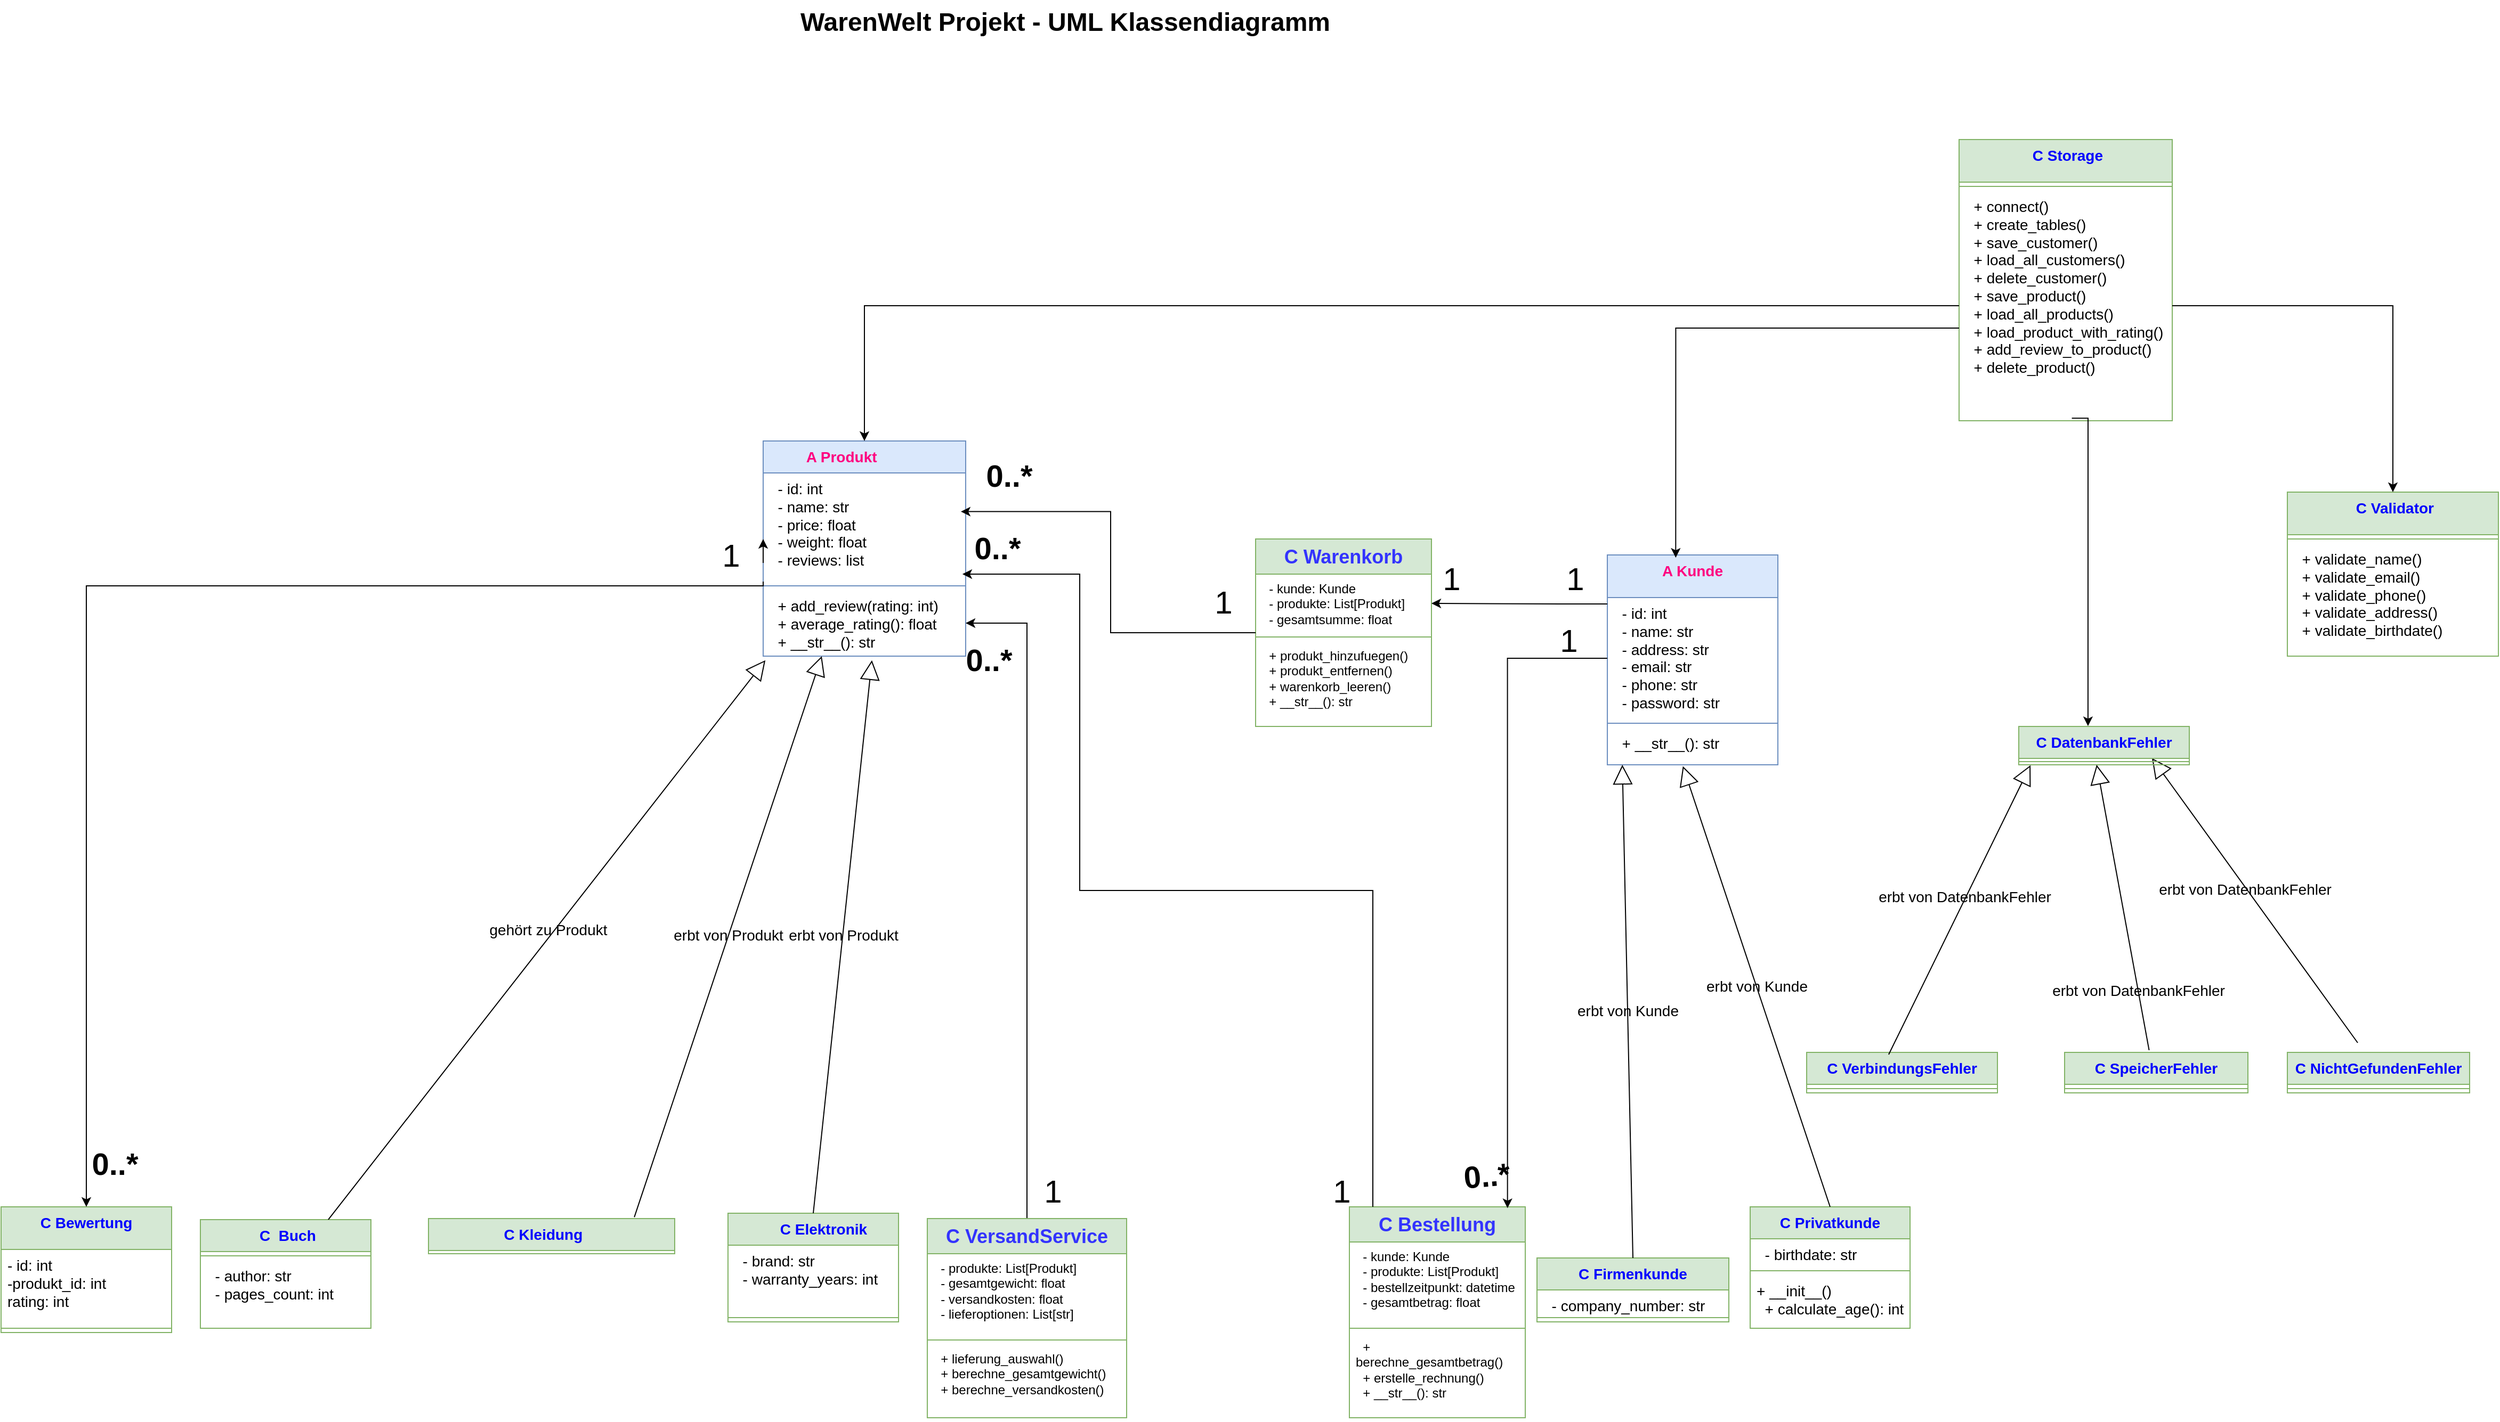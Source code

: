 <mxfile version="26.0.4">
  <diagram name="Seite-1" id="jaLtOh2rslkZxp4Z_eWY">
    <mxGraphModel dx="3790" dy="2878" grid="1" gridSize="11" guides="1" tooltips="1" connect="1" arrows="1" fold="1" page="1" pageScale="1" pageWidth="827" pageHeight="1169" math="0" shadow="0">
      <root>
        <mxCell id="0" />
        <mxCell id="1" parent="0" />
        <mxCell id="_clOjf9mLVIMs-kXcxby-6" value="&lt;font style=&quot;color: rgb(255, 0, 128);&quot;&gt;&lt;font style=&quot;&quot;&gt;A &lt;/font&gt;Kunde           &lt;/font&gt;" style="swimlane;fontStyle=1;align=center;verticalAlign=top;childLayout=stackLayout;horizontal=1;startSize=40;horizontalStack=0;resizeParent=1;resizeParentMax=0;resizeLast=0;collapsible=1;marginBottom=0;whiteSpace=wrap;html=1;fontSize=14;labelBackgroundColor=none;fillColor=#dae8fc;strokeColor=#6c8ebf;" parent="1" vertex="1">
          <mxGeometry x="693" y="-194" width="160" height="197" as="geometry">
            <mxRectangle x="200" y="120" width="80" height="30" as="alternateBounds" />
          </mxGeometry>
        </mxCell>
        <mxCell id="_clOjf9mLVIMs-kXcxby-7" value="&lt;div&gt;&amp;nbsp; - id: int&lt;/div&gt;&lt;div&gt;&amp;nbsp; - name: str&lt;/div&gt;&lt;div&gt;&amp;nbsp; - address: str&lt;/div&gt;&lt;div&gt;&amp;nbsp; - email: str&lt;/div&gt;&lt;div&gt;&amp;nbsp; - phone: str&lt;/div&gt;&lt;div&gt;&amp;nbsp; - password: str&lt;/div&gt;" style="text;strokeColor=none;fillColor=none;align=left;verticalAlign=top;spacingLeft=4;spacingRight=4;overflow=hidden;rotatable=0;points=[[0,0.5],[1,0.5]];portConstraint=eastwest;whiteSpace=wrap;html=1;fontSize=14;labelBackgroundColor=none;" parent="_clOjf9mLVIMs-kXcxby-6" vertex="1">
          <mxGeometry y="40" width="160" height="114" as="geometry" />
        </mxCell>
        <mxCell id="_clOjf9mLVIMs-kXcxby-8" value="" style="line;strokeWidth=1;fillColor=none;align=left;verticalAlign=middle;spacingTop=-1;spacingLeft=3;spacingRight=3;rotatable=0;labelPosition=right;points=[];portConstraint=eastwest;strokeColor=inherit;fontSize=14;labelBackgroundColor=none;" parent="_clOjf9mLVIMs-kXcxby-6" vertex="1">
          <mxGeometry y="154" width="160" height="8" as="geometry" />
        </mxCell>
        <mxCell id="_clOjf9mLVIMs-kXcxby-9" value="&lt;div&gt;&lt;span style=&quot;background-color: transparent; color: light-dark(rgb(0, 0, 0), rgb(255, 255, 255));&quot;&gt;&amp;nbsp; + __str__(): str&amp;nbsp;&amp;nbsp;&lt;/span&gt;&lt;br&gt;&lt;/div&gt;" style="text;strokeColor=none;fillColor=none;align=left;verticalAlign=top;spacingLeft=4;spacingRight=4;overflow=hidden;rotatable=0;points=[[0,0.5],[1,0.5]];portConstraint=eastwest;whiteSpace=wrap;html=1;fontSize=14;labelBackgroundColor=none;" parent="_clOjf9mLVIMs-kXcxby-6" vertex="1">
          <mxGeometry y="162" width="160" height="35" as="geometry" />
        </mxCell>
        <mxCell id="_clOjf9mLVIMs-kXcxby-10" value="&lt;span class=&quot;hljs-keyword&quot;&gt;&lt;font style=&quot;color: rgb(0, 0, 255);&quot;&gt;&amp;nbsp;&lt;font style=&quot;&quot;&gt;C&lt;/font&gt; Validator&lt;/font&gt;&lt;/span&gt;" style="swimlane;fontStyle=1;align=center;verticalAlign=top;childLayout=stackLayout;horizontal=1;startSize=40;horizontalStack=0;resizeParent=1;resizeParentMax=0;resizeLast=0;collapsible=1;marginBottom=0;whiteSpace=wrap;html=1;fontSize=14;labelBackgroundColor=none;fillColor=#d5e8d4;strokeColor=#82b366;" parent="1" vertex="1">
          <mxGeometry x="1331" y="-253" width="198" height="154" as="geometry" />
        </mxCell>
        <mxCell id="_clOjf9mLVIMs-kXcxby-12" value="" style="line;strokeWidth=1;fillColor=none;align=left;verticalAlign=middle;spacingTop=-1;spacingLeft=3;spacingRight=3;rotatable=0;labelPosition=right;points=[];portConstraint=eastwest;strokeColor=inherit;fontSize=14;labelBackgroundColor=none;" parent="_clOjf9mLVIMs-kXcxby-10" vertex="1">
          <mxGeometry y="40" width="198" height="8" as="geometry" />
        </mxCell>
        <mxCell id="_clOjf9mLVIMs-kXcxby-13" value="&lt;div&gt;&amp;nbsp; + validate_name()&lt;/div&gt;&lt;div&gt;&amp;nbsp; + validate_email()&lt;/div&gt;&lt;div&gt;&amp;nbsp; + validate_phone()&lt;/div&gt;&lt;div&gt;&amp;nbsp; + validate_address()&lt;/div&gt;&lt;div&gt;&amp;nbsp; + validate_birthdate()&lt;/div&gt;" style="text;strokeColor=none;fillColor=none;align=left;verticalAlign=top;spacingLeft=4;spacingRight=4;overflow=hidden;rotatable=0;points=[[0,0.5],[1,0.5]];portConstraint=eastwest;whiteSpace=wrap;html=1;fontSize=14;labelBackgroundColor=none;" parent="_clOjf9mLVIMs-kXcxby-10" vertex="1">
          <mxGeometry y="48" width="198" height="106" as="geometry" />
        </mxCell>
        <mxCell id="_clOjf9mLVIMs-kXcxby-14" value="&lt;font style=&quot;color: rgb(0, 0, 255);&quot;&gt;&lt;font style=&quot;&quot;&gt;C &lt;/font&gt;Privatkunde&lt;/font&gt;" style="swimlane;fontStyle=1;align=center;verticalAlign=top;childLayout=stackLayout;horizontal=1;startSize=30;horizontalStack=0;resizeParent=1;resizeParentMax=0;resizeLast=0;collapsible=1;marginBottom=0;whiteSpace=wrap;html=1;fontSize=14;labelBackgroundColor=none;fillColor=#d5e8d4;strokeColor=#82b366;" parent="1" vertex="1">
          <mxGeometry x="827" y="418" width="150" height="114" as="geometry" />
        </mxCell>
        <mxCell id="_clOjf9mLVIMs-kXcxby-15" value="&lt;div&gt;&amp;nbsp; - birthdate: str&lt;br&gt;&lt;/div&gt;" style="text;strokeColor=none;fillColor=none;align=left;verticalAlign=top;spacingLeft=4;spacingRight=4;overflow=hidden;rotatable=0;points=[[0,0.5],[1,0.5]];portConstraint=eastwest;whiteSpace=wrap;html=1;fontSize=14;labelBackgroundColor=none;" parent="_clOjf9mLVIMs-kXcxby-14" vertex="1">
          <mxGeometry y="30" width="150" height="26" as="geometry" />
        </mxCell>
        <mxCell id="_clOjf9mLVIMs-kXcxby-16" value="" style="line;strokeWidth=1;fillColor=none;align=left;verticalAlign=middle;spacingTop=-1;spacingLeft=3;spacingRight=3;rotatable=0;labelPosition=right;points=[];portConstraint=eastwest;strokeColor=inherit;fontSize=14;labelBackgroundColor=none;" parent="_clOjf9mLVIMs-kXcxby-14" vertex="1">
          <mxGeometry y="56" width="150" height="8" as="geometry" />
        </mxCell>
        <mxCell id="_clOjf9mLVIMs-kXcxby-17" value="&lt;div&gt;+ __init__()&lt;/div&gt;&lt;div&gt;&amp;nbsp; + calculate_age(): int&lt;br&gt;&lt;/div&gt;" style="text;strokeColor=none;fillColor=none;align=left;verticalAlign=top;spacingLeft=4;spacingRight=4;overflow=hidden;rotatable=0;points=[[0,0.5],[1,0.5]];portConstraint=eastwest;whiteSpace=wrap;html=1;fontSize=14;labelBackgroundColor=none;" parent="_clOjf9mLVIMs-kXcxby-14" vertex="1">
          <mxGeometry y="64" width="150" height="50" as="geometry" />
        </mxCell>
        <mxCell id="_clOjf9mLVIMs-kXcxby-27" value="&lt;div&gt;&lt;div&gt;erbt von Kunde&lt;/div&gt;&lt;/div&gt;" style="endArrow=block;endSize=16;endFill=0;html=1;rounded=0;align=center;verticalAlign=middle;fontFamily=Helvetica;fontSize=14;fontColor=default;labelBackgroundColor=none;entryX=0.443;entryY=1.037;entryDx=0;entryDy=0;entryPerimeter=0;exitX=0.5;exitY=0;exitDx=0;exitDy=0;" parent="1" source="_clOjf9mLVIMs-kXcxby-14" target="_clOjf9mLVIMs-kXcxby-9" edge="1">
          <mxGeometry x="-0.001" width="160" relative="1" as="geometry">
            <mxPoint x="1120.92" y="430" as="sourcePoint" />
            <mxPoint x="1018.0" y="587.1" as="targetPoint" />
            <mxPoint as="offset" />
          </mxGeometry>
        </mxCell>
        <mxCell id="_clOjf9mLVIMs-kXcxby-29" value="&lt;div&gt;&lt;font style=&quot;color: rgb(0, 0, 255);&quot;&gt;&lt;font style=&quot;&quot;&gt;C &lt;/font&gt;Firmenkunde&lt;/font&gt;&lt;br&gt;&lt;/div&gt;" style="swimlane;fontStyle=1;align=center;verticalAlign=top;childLayout=stackLayout;horizontal=1;startSize=30;horizontalStack=0;resizeParent=1;resizeParentMax=0;resizeLast=0;collapsible=1;marginBottom=0;whiteSpace=wrap;html=1;fontFamily=Helvetica;fontSize=14;labelBackgroundColor=none;fillColor=#d5e8d4;strokeColor=#82b366;" parent="1" vertex="1">
          <mxGeometry x="627" y="466" width="180" height="60" as="geometry" />
        </mxCell>
        <mxCell id="_clOjf9mLVIMs-kXcxby-30" value="&lt;div&gt;&amp;nbsp; - company_number: str&lt;br&gt;&lt;/div&gt;" style="text;strokeColor=none;fillColor=none;align=left;verticalAlign=top;spacingLeft=4;spacingRight=4;overflow=hidden;rotatable=0;points=[[0,0.5],[1,0.5]];portConstraint=eastwest;whiteSpace=wrap;html=1;fontFamily=Helvetica;fontSize=14;fontColor=default;labelBackgroundColor=none;" parent="_clOjf9mLVIMs-kXcxby-29" vertex="1">
          <mxGeometry y="30" width="180" height="22" as="geometry" />
        </mxCell>
        <mxCell id="_clOjf9mLVIMs-kXcxby-31" value="" style="line;strokeWidth=1;fillColor=none;align=left;verticalAlign=middle;spacingTop=-1;spacingLeft=3;spacingRight=3;rotatable=0;labelPosition=right;points=[];portConstraint=eastwest;strokeColor=inherit;fontFamily=Helvetica;fontSize=14;fontColor=default;labelBackgroundColor=none;" parent="_clOjf9mLVIMs-kXcxby-29" vertex="1">
          <mxGeometry y="52" width="180" height="8" as="geometry" />
        </mxCell>
        <mxCell id="_clOjf9mLVIMs-kXcxby-33" value="&lt;div&gt;erbt von Kunde&lt;/div&gt;" style="endArrow=block;endSize=16;endFill=0;html=1;rounded=0;align=center;verticalAlign=middle;fontFamily=Helvetica;fontSize=14;fontColor=default;labelBackgroundColor=none;exitX=0.5;exitY=0;exitDx=0;exitDy=0;entryX=0.088;entryY=1;entryDx=0;entryDy=0;entryPerimeter=0;" parent="1" source="_clOjf9mLVIMs-kXcxby-29" target="_clOjf9mLVIMs-kXcxby-9" edge="1">
          <mxGeometry x="0.005" width="160" relative="1" as="geometry">
            <mxPoint x="378" y="230" as="sourcePoint" />
            <mxPoint x="538" y="230" as="targetPoint" />
            <mxPoint as="offset" />
          </mxGeometry>
        </mxCell>
        <mxCell id="6a3v4NWOryUX1H5BJ2pP-5" value="&lt;font style=&quot;color: rgb(255, 0, 128);&quot;&gt;&lt;font&gt;A &lt;/font&gt;Produkt&amp;nbsp; &amp;nbsp; &amp;nbsp; &amp;nbsp; &amp;nbsp; &amp;nbsp;&lt;/font&gt;" style="swimlane;fontStyle=1;align=center;verticalAlign=top;childLayout=stackLayout;horizontal=1;startSize=30;horizontalStack=0;resizeParent=1;resizeParentMax=0;resizeLast=0;collapsible=1;marginBottom=0;whiteSpace=wrap;html=1;fontSize=14;labelBackgroundColor=none;fillColor=#dae8fc;strokeColor=#6c8ebf;" parent="1" vertex="1">
          <mxGeometry x="-99" y="-301" width="190" height="202" as="geometry" />
        </mxCell>
        <mxCell id="6a3v4NWOryUX1H5BJ2pP-6" value="&lt;div&gt;&amp;nbsp; - id: int&lt;/div&gt;&lt;div&gt;&amp;nbsp; - name: str&lt;/div&gt;&lt;div&gt;&amp;nbsp; - price: float&lt;/div&gt;&lt;div&gt;&amp;nbsp; - weight: float&lt;/div&gt;&lt;div&gt;&amp;nbsp; - reviews: list&lt;/div&gt;" style="text;strokeColor=none;fillColor=none;align=left;verticalAlign=top;spacingLeft=4;spacingRight=4;overflow=hidden;rotatable=0;points=[[0,0.5],[1,0.5]];portConstraint=eastwest;whiteSpace=wrap;html=1;fontSize=14;labelBackgroundColor=none;" parent="6a3v4NWOryUX1H5BJ2pP-5" vertex="1">
          <mxGeometry y="30" width="190" height="102" as="geometry" />
        </mxCell>
        <mxCell id="6a3v4NWOryUX1H5BJ2pP-7" value="" style="line;strokeWidth=1;fillColor=none;align=left;verticalAlign=middle;spacingTop=-1;spacingLeft=3;spacingRight=3;rotatable=0;labelPosition=right;points=[];portConstraint=eastwest;strokeColor=inherit;fontSize=14;labelBackgroundColor=none;" parent="6a3v4NWOryUX1H5BJ2pP-5" vertex="1">
          <mxGeometry y="132" width="190" height="8" as="geometry" />
        </mxCell>
        <mxCell id="6a3v4NWOryUX1H5BJ2pP-8" value="&lt;div&gt;&lt;div&gt;&amp;nbsp; + add_review(rating: int)&lt;/div&gt;&lt;div&gt;&amp;nbsp; + average_rating(): float&lt;/div&gt;&lt;div&gt;&amp;nbsp; + __str__(): str&lt;/div&gt;&lt;/div&gt;" style="text;strokeColor=none;fillColor=none;align=left;verticalAlign=top;spacingLeft=4;spacingRight=4;overflow=hidden;rotatable=0;points=[[0,0.5],[1,0.5]];portConstraint=eastwest;whiteSpace=wrap;html=1;fontSize=14;labelBackgroundColor=none;" parent="6a3v4NWOryUX1H5BJ2pP-5" vertex="1">
          <mxGeometry y="140" width="190" height="62" as="geometry" />
        </mxCell>
        <mxCell id="6a3v4NWOryUX1H5BJ2pP-9" value="&lt;font style=&quot;color: rgb(0, 0, 255);&quot;&gt;&amp;nbsp; &amp;nbsp; &amp;nbsp; &amp;nbsp; &amp;nbsp; &amp;nbsp; &lt;font&gt;C &lt;/font&gt;Elektronik&amp;nbsp; &amp;nbsp; &amp;nbsp; &amp;nbsp; &amp;nbsp; &amp;nbsp; &amp;nbsp; &amp;nbsp;&amp;nbsp;&lt;/font&gt;" style="swimlane;fontStyle=1;align=center;verticalAlign=top;childLayout=stackLayout;horizontal=1;startSize=30;horizontalStack=0;resizeParent=1;resizeParentMax=0;resizeLast=0;collapsible=1;marginBottom=0;whiteSpace=wrap;html=1;fontSize=14;labelBackgroundColor=none;fillColor=#d5e8d4;strokeColor=#82b366;" parent="1" vertex="1">
          <mxGeometry x="-132" y="424" width="160" height="102" as="geometry" />
        </mxCell>
        <mxCell id="6a3v4NWOryUX1H5BJ2pP-10" value="&lt;div&gt;&lt;div&gt;&amp;nbsp; - brand: str&lt;/div&gt;&lt;div&gt;&amp;nbsp; - warranty_years: int&lt;/div&gt;&lt;/div&gt;" style="text;strokeColor=none;fillColor=none;align=left;verticalAlign=top;spacingLeft=4;spacingRight=4;overflow=hidden;rotatable=0;points=[[0,0.5],[1,0.5]];portConstraint=eastwest;whiteSpace=wrap;html=1;fontSize=14;labelBackgroundColor=none;" parent="6a3v4NWOryUX1H5BJ2pP-9" vertex="1">
          <mxGeometry y="30" width="160" height="64" as="geometry" />
        </mxCell>
        <mxCell id="6a3v4NWOryUX1H5BJ2pP-11" value="" style="line;strokeWidth=1;fillColor=none;align=left;verticalAlign=middle;spacingTop=-1;spacingLeft=3;spacingRight=3;rotatable=0;labelPosition=right;points=[];portConstraint=eastwest;strokeColor=inherit;fontSize=14;labelBackgroundColor=none;" parent="6a3v4NWOryUX1H5BJ2pP-9" vertex="1">
          <mxGeometry y="94" width="160" height="8" as="geometry" />
        </mxCell>
        <mxCell id="6a3v4NWOryUX1H5BJ2pP-13" value="&lt;font style=&quot;color: rgb(0, 0, 255);&quot;&gt;&amp;nbsp; &amp;nbsp; &amp;nbsp; &amp;nbsp; &amp;nbsp; &amp;nbsp; &amp;nbsp; &lt;font&gt;C &lt;/font&gt;Kleidung&amp;nbsp; &amp;nbsp; &amp;nbsp; &amp;nbsp; &amp;nbsp; &amp;nbsp; &amp;nbsp; &amp;nbsp; &amp;nbsp;&amp;nbsp;&lt;/font&gt;" style="swimlane;fontStyle=1;align=center;verticalAlign=top;childLayout=stackLayout;horizontal=1;startSize=30;horizontalStack=0;resizeParent=1;resizeParentMax=0;resizeLast=0;collapsible=1;marginBottom=0;whiteSpace=wrap;html=1;fontSize=14;labelBackgroundColor=none;fillColor=#d5e8d4;strokeColor=#82b366;" parent="1" vertex="1" collapsed="1">
          <mxGeometry x="-413" y="429" width="231" height="33" as="geometry">
            <mxRectangle x="497" y="620" width="160" height="102" as="alternateBounds" />
          </mxGeometry>
        </mxCell>
        <mxCell id="6a3v4NWOryUX1H5BJ2pP-14" value="&lt;div&gt;&lt;div&gt;&amp;nbsp; - size: str&lt;/div&gt;&lt;div&gt;&amp;nbsp; - color: str&lt;/div&gt;&lt;/div&gt;" style="text;strokeColor=none;fillColor=none;align=left;verticalAlign=top;spacingLeft=4;spacingRight=4;overflow=hidden;rotatable=0;points=[[0,0.5],[1,0.5]];portConstraint=eastwest;whiteSpace=wrap;html=1;fontSize=14;labelBackgroundColor=none;" parent="6a3v4NWOryUX1H5BJ2pP-13" vertex="1">
          <mxGeometry y="30" width="160" height="64" as="geometry" />
        </mxCell>
        <mxCell id="6a3v4NWOryUX1H5BJ2pP-15" value="" style="line;strokeWidth=1;fillColor=none;align=left;verticalAlign=middle;spacingTop=-1;spacingLeft=3;spacingRight=3;rotatable=0;labelPosition=right;points=[];portConstraint=eastwest;strokeColor=inherit;fontSize=14;labelBackgroundColor=none;" parent="6a3v4NWOryUX1H5BJ2pP-13" vertex="1">
          <mxGeometry y="94" width="160" height="8" as="geometry" />
        </mxCell>
        <mxCell id="6a3v4NWOryUX1H5BJ2pP-17" value="&lt;font style=&quot;color: rgb(0, 0, 255);&quot;&gt;&amp;nbsp; &amp;nbsp; &amp;nbsp; &amp;nbsp; &amp;nbsp; &amp;nbsp; &amp;nbsp; &lt;font&gt;C&amp;nbsp; &lt;/font&gt;Buch&amp;nbsp; &amp;nbsp; &amp;nbsp; &amp;nbsp; &amp;nbsp; &amp;nbsp; &amp;nbsp; &amp;nbsp; &amp;nbsp; &amp;nbsp; &amp;nbsp;&amp;nbsp;&lt;/font&gt;" style="swimlane;fontStyle=1;align=center;verticalAlign=top;childLayout=stackLayout;horizontal=1;startSize=30;horizontalStack=0;resizeParent=1;resizeParentMax=0;resizeLast=0;collapsible=1;marginBottom=0;whiteSpace=wrap;html=1;fontSize=14;labelBackgroundColor=none;fillColor=#d5e8d4;strokeColor=#82b366;" parent="1" vertex="1">
          <mxGeometry x="-627" y="430" width="160" height="102" as="geometry" />
        </mxCell>
        <mxCell id="6a3v4NWOryUX1H5BJ2pP-19" value="" style="line;strokeWidth=1;fillColor=none;align=left;verticalAlign=middle;spacingTop=-1;spacingLeft=3;spacingRight=3;rotatable=0;labelPosition=right;points=[];portConstraint=eastwest;strokeColor=inherit;fontSize=14;labelBackgroundColor=none;" parent="6a3v4NWOryUX1H5BJ2pP-17" vertex="1">
          <mxGeometry y="30" width="160" height="8" as="geometry" />
        </mxCell>
        <mxCell id="6a3v4NWOryUX1H5BJ2pP-18" value="&lt;div&gt;&lt;div&gt;&amp;nbsp; - author: str&lt;/div&gt;&lt;div&gt;&amp;nbsp; - pages_count: int&lt;/div&gt;&lt;/div&gt;" style="text;strokeColor=none;fillColor=none;align=left;verticalAlign=top;spacingLeft=4;spacingRight=4;overflow=hidden;rotatable=0;points=[[0,0.5],[1,0.5]];portConstraint=eastwest;whiteSpace=wrap;html=1;fontSize=14;labelBackgroundColor=none;" parent="6a3v4NWOryUX1H5BJ2pP-17" vertex="1">
          <mxGeometry y="38" width="160" height="64" as="geometry" />
        </mxCell>
        <mxCell id="6a3v4NWOryUX1H5BJ2pP-22" value="&lt;div&gt;erbt von Produkt&lt;/div&gt;" style="endArrow=block;endSize=16;endFill=0;html=1;rounded=0;align=center;verticalAlign=middle;fontFamily=Helvetica;fontSize=14;fontColor=default;labelBackgroundColor=none;entryX=0.537;entryY=1.062;entryDx=0;entryDy=0;entryPerimeter=0;exitX=0.5;exitY=0;exitDx=0;exitDy=0;" parent="1" source="6a3v4NWOryUX1H5BJ2pP-9" target="6a3v4NWOryUX1H5BJ2pP-8" edge="1">
          <mxGeometry x="0.005" width="160" relative="1" as="geometry">
            <mxPoint x="502.06" y="604" as="sourcePoint" />
            <mxPoint x="397.88" y="494" as="targetPoint" />
            <mxPoint as="offset" />
          </mxGeometry>
        </mxCell>
        <mxCell id="6a3v4NWOryUX1H5BJ2pP-23" value="&lt;div&gt;erbt von Produkt&lt;/div&gt;" style="endArrow=block;endSize=16;endFill=0;html=1;rounded=0;align=center;verticalAlign=middle;fontFamily=Helvetica;fontSize=14;fontColor=default;labelBackgroundColor=none;entryX=0.436;entryY=1.066;entryDx=0;entryDy=0;entryPerimeter=0;exitX=0.836;exitY=-0.039;exitDx=0;exitDy=0;exitPerimeter=0;" parent="1" edge="1" source="6a3v4NWOryUX1H5BJ2pP-13">
          <mxGeometry x="0.005" width="160" relative="1" as="geometry">
            <mxPoint x="-44" y="268.91" as="sourcePoint" />
            <mxPoint x="-44.0" y="-98.998" as="targetPoint" />
            <mxPoint as="offset" />
          </mxGeometry>
        </mxCell>
        <mxCell id="rJgk5nFSb8xyKTiPC_Zn-8" value="" style="endArrow=block;endSize=16;endFill=0;html=1;rounded=0;entryX=0.781;entryY=-0.039;entryDx=0;entryDy=0;entryPerimeter=0;fontSize=14;labelBackgroundColor=none;" parent="1" target="gWbtYYOCCa37OpY_L-de-12" edge="1">
          <mxGeometry x="-0.002" width="160" relative="1" as="geometry">
            <mxPoint x="1397" y="264" as="sourcePoint" />
            <mxPoint x="1209.0" y="58.996" as="targetPoint" />
            <mxPoint as="offset" />
          </mxGeometry>
        </mxCell>
        <mxCell id="gWbtYYOCCa37OpY_L-de-31" value="erbt von DatenbankFehler" style="edgeLabel;html=1;align=center;verticalAlign=middle;resizable=0;points=[];fontSize=14;labelBackgroundColor=none;" parent="rJgk5nFSb8xyKTiPC_Zn-8" vertex="1" connectable="0">
          <mxGeometry x="0.088" y="2" relative="1" as="geometry">
            <mxPoint as="offset" />
          </mxGeometry>
        </mxCell>
        <mxCell id="gWbtYYOCCa37OpY_L-de-1" value="&lt;font style=&quot;color: rgb(0, 0, 255);&quot;&gt;&amp;nbsp;&lt;font&gt;C &lt;/font&gt;Storage&lt;/font&gt;" style="swimlane;fontStyle=1;align=center;verticalAlign=top;childLayout=stackLayout;horizontal=1;startSize=40;horizontalStack=0;resizeParent=1;resizeParentMax=0;resizeLast=0;collapsible=1;marginBottom=0;whiteSpace=wrap;html=1;fontSize=14;labelBackgroundColor=none;fillColor=#d5e8d4;strokeColor=#82b366;" parent="1" vertex="1">
          <mxGeometry x="1023" y="-584" width="200" height="264" as="geometry" />
        </mxCell>
        <mxCell id="gWbtYYOCCa37OpY_L-de-3" value="" style="line;strokeWidth=1;fillColor=none;align=left;verticalAlign=middle;spacingTop=-1;spacingLeft=3;spacingRight=3;rotatable=0;labelPosition=right;points=[];portConstraint=eastwest;strokeColor=inherit;fontSize=14;labelBackgroundColor=none;" parent="gWbtYYOCCa37OpY_L-de-1" vertex="1">
          <mxGeometry y="40" width="200" height="8" as="geometry" />
        </mxCell>
        <mxCell id="gWbtYYOCCa37OpY_L-de-4" value="&lt;div&gt;&amp;nbsp; + connect()&lt;/div&gt;&lt;div&gt;&amp;nbsp; + create_tables()&lt;/div&gt;&lt;div&gt;&amp;nbsp; + save_customer()&lt;/div&gt;&lt;div&gt;&amp;nbsp; + load_all_customers()&lt;/div&gt;&lt;div&gt;&amp;nbsp; + delete_customer()&lt;/div&gt;&lt;div&gt;&amp;nbsp; + save_product()&lt;/div&gt;&lt;div&gt;&amp;nbsp; + load_all_products()&lt;/div&gt;&lt;div&gt;&amp;nbsp; + load_product_with_rating()&lt;/div&gt;&lt;div&gt;&amp;nbsp; + add_review_to_product()&lt;/div&gt;&lt;div&gt;&amp;nbsp; + delete_product()&lt;/div&gt;" style="text;strokeColor=none;fillColor=none;align=left;verticalAlign=top;spacingLeft=4;spacingRight=4;overflow=hidden;rotatable=0;points=[[0,0.5],[1,0.5]];portConstraint=eastwest;whiteSpace=wrap;html=1;fontSize=14;labelBackgroundColor=none;" parent="gWbtYYOCCa37OpY_L-de-1" vertex="1">
          <mxGeometry y="48" width="200" height="216" as="geometry" />
        </mxCell>
        <mxCell id="gWbtYYOCCa37OpY_L-de-10" value="&lt;font style=&quot;color: rgb(0, 0, 255);&quot;&gt;&lt;font&gt;C &lt;/font&gt;DatenbankFehler&lt;/font&gt;" style="swimlane;fontStyle=1;align=center;verticalAlign=top;childLayout=stackLayout;horizontal=1;startSize=30;horizontalStack=0;resizeParent=1;resizeParentMax=0;resizeLast=0;collapsible=1;marginBottom=0;whiteSpace=wrap;html=1;fontSize=14;labelBackgroundColor=none;fillColor=#d5e8d4;strokeColor=#82b366;" parent="1" vertex="1">
          <mxGeometry x="1079" y="-33" width="160" height="36" as="geometry" />
        </mxCell>
        <mxCell id="gWbtYYOCCa37OpY_L-de-12" value="" style="line;strokeWidth=1;fillColor=none;align=left;verticalAlign=middle;spacingTop=-1;spacingLeft=3;spacingRight=3;rotatable=0;labelPosition=right;points=[];portConstraint=eastwest;strokeColor=inherit;fontSize=14;labelBackgroundColor=none;" parent="gWbtYYOCCa37OpY_L-de-10" vertex="1">
          <mxGeometry y="30" width="160" height="6" as="geometry" />
        </mxCell>
        <mxCell id="gWbtYYOCCa37OpY_L-de-15" value="&lt;font style=&quot;color: rgb(0, 0, 255);&quot;&gt;&lt;font&gt;C &lt;/font&gt;Bewertung&lt;/font&gt;" style="swimlane;fontStyle=1;align=center;verticalAlign=top;childLayout=stackLayout;horizontal=1;startSize=40;horizontalStack=0;resizeParent=1;resizeParentMax=0;resizeLast=0;collapsible=1;marginBottom=0;whiteSpace=wrap;html=1;fontSize=14;labelBackgroundColor=none;fillColor=#d5e8d4;strokeColor=#82b366;" parent="1" vertex="1">
          <mxGeometry x="-814" y="418" width="160" height="118" as="geometry" />
        </mxCell>
        <mxCell id="gWbtYYOCCa37OpY_L-de-16" value="- id: int&lt;div&gt;-produkt_id: int&lt;/div&gt;&lt;div&gt;rating: int&lt;/div&gt;&lt;div&gt;&lt;br&gt;&lt;/div&gt;" style="text;strokeColor=none;fillColor=none;align=left;verticalAlign=top;spacingLeft=4;spacingRight=4;overflow=hidden;rotatable=0;points=[[0,0.5],[1,0.5]];portConstraint=eastwest;whiteSpace=wrap;html=1;fontSize=14;labelBackgroundColor=none;" parent="gWbtYYOCCa37OpY_L-de-15" vertex="1">
          <mxGeometry y="40" width="160" height="70" as="geometry" />
        </mxCell>
        <mxCell id="gWbtYYOCCa37OpY_L-de-17" value="" style="line;strokeWidth=1;fillColor=none;align=left;verticalAlign=middle;spacingTop=-1;spacingLeft=3;spacingRight=3;rotatable=0;labelPosition=right;points=[];portConstraint=eastwest;strokeColor=inherit;fontSize=14;labelBackgroundColor=none;" parent="gWbtYYOCCa37OpY_L-de-15" vertex="1">
          <mxGeometry y="110" width="160" height="8" as="geometry" />
        </mxCell>
        <mxCell id="gWbtYYOCCa37OpY_L-de-22" value="&lt;font style=&quot;color: rgb(0, 0, 255);&quot;&gt;&lt;font&gt;C&lt;/font&gt; VerbindungsFehler&lt;/font&gt;" style="swimlane;fontStyle=1;align=center;verticalAlign=top;childLayout=stackLayout;horizontal=1;startSize=30;horizontalStack=0;resizeParent=1;resizeParentMax=0;resizeLast=0;collapsible=1;marginBottom=0;whiteSpace=wrap;html=1;fontSize=14;labelBackgroundColor=none;fillColor=#d5e8d4;strokeColor=#82b366;" parent="1" vertex="1">
          <mxGeometry x="880" y="273" width="179" height="38" as="geometry" />
        </mxCell>
        <mxCell id="gWbtYYOCCa37OpY_L-de-24" value="" style="line;strokeWidth=1;fillColor=none;align=left;verticalAlign=middle;spacingTop=-1;spacingLeft=3;spacingRight=3;rotatable=0;labelPosition=right;points=[];portConstraint=eastwest;strokeColor=inherit;fontSize=14;labelBackgroundColor=none;" parent="gWbtYYOCCa37OpY_L-de-22" vertex="1">
          <mxGeometry y="30" width="179" height="8" as="geometry" />
        </mxCell>
        <mxCell id="gWbtYYOCCa37OpY_L-de-26" value="&lt;font style=&quot;color: rgb(0, 0, 255);&quot;&gt;&lt;font&gt;C&lt;/font&gt;&amp;nbsp;SpeicherFehler&lt;/font&gt;" style="swimlane;fontStyle=1;align=center;verticalAlign=top;childLayout=stackLayout;horizontal=1;startSize=30;horizontalStack=0;resizeParent=1;resizeParentMax=0;resizeLast=0;collapsible=1;marginBottom=0;whiteSpace=wrap;html=1;fontSize=14;labelBackgroundColor=none;fillColor=#d5e8d4;strokeColor=#82b366;" parent="1" vertex="1">
          <mxGeometry x="1122" y="273" width="172" height="38" as="geometry" />
        </mxCell>
        <mxCell id="gWbtYYOCCa37OpY_L-de-27" value="" style="line;strokeWidth=1;fillColor=none;align=left;verticalAlign=middle;spacingTop=-1;spacingLeft=3;spacingRight=3;rotatable=0;labelPosition=right;points=[];portConstraint=eastwest;strokeColor=inherit;fontSize=14;labelBackgroundColor=none;" parent="gWbtYYOCCa37OpY_L-de-26" vertex="1">
          <mxGeometry y="30" width="172" height="8" as="geometry" />
        </mxCell>
        <mxCell id="gWbtYYOCCa37OpY_L-de-28" value="&lt;font style=&quot;color: rgb(0, 0, 255);&quot;&gt;&lt;font&gt;C&lt;/font&gt;&amp;nbsp;NichtGefundenFehler&lt;/font&gt;" style="swimlane;fontStyle=1;align=center;verticalAlign=top;childLayout=stackLayout;horizontal=1;startSize=30;horizontalStack=0;resizeParent=1;resizeParentMax=0;resizeLast=0;collapsible=1;marginBottom=0;whiteSpace=wrap;html=1;fontSize=14;labelBackgroundColor=none;fillColor=#d5e8d4;strokeColor=#82b366;" parent="1" vertex="1">
          <mxGeometry x="1331" y="273" width="171" height="38" as="geometry" />
        </mxCell>
        <mxCell id="gWbtYYOCCa37OpY_L-de-29" value="" style="line;strokeWidth=1;fillColor=none;align=left;verticalAlign=middle;spacingTop=-1;spacingLeft=3;spacingRight=3;rotatable=0;labelPosition=right;points=[];portConstraint=eastwest;strokeColor=inherit;fontSize=14;labelBackgroundColor=none;" parent="gWbtYYOCCa37OpY_L-de-28" vertex="1">
          <mxGeometry y="30" width="171" height="8" as="geometry" />
        </mxCell>
        <mxCell id="6a3v4NWOryUX1H5BJ2pP-21" value="&lt;div&gt;gehört zu Produkt&lt;/div&gt;&lt;div&gt;&lt;br&gt;&lt;/div&gt;" style="endArrow=block;endSize=16;endFill=0;html=1;rounded=0;align=center;verticalAlign=middle;fontFamily=Helvetica;fontSize=14;fontColor=default;labelBackgroundColor=none;entryX=0.011;entryY=1.062;entryDx=0;entryDy=0;entryPerimeter=0;exitX=0.75;exitY=0;exitDx=0;exitDy=0;" parent="1" target="6a3v4NWOryUX1H5BJ2pP-8" edge="1" source="6a3v4NWOryUX1H5BJ2pP-17">
          <mxGeometry x="0.005" width="160" relative="1" as="geometry">
            <mxPoint x="128.0" y="612" as="sourcePoint" />
            <mxPoint x="-678.94" y="175.162" as="targetPoint" />
            <mxPoint as="offset" />
          </mxGeometry>
        </mxCell>
        <mxCell id="gWbtYYOCCa37OpY_L-de-32" value="" style="endArrow=block;endSize=16;endFill=0;html=1;rounded=0;entryX=0.069;entryY=1.059;entryDx=0;entryDy=0;entryPerimeter=0;fontSize=14;labelBackgroundColor=none;exitX=0.43;exitY=0.053;exitDx=0;exitDy=0;exitPerimeter=0;" parent="1" source="gWbtYYOCCa37OpY_L-de-22" target="gWbtYYOCCa37OpY_L-de-12" edge="1">
          <mxGeometry x="-0.002" width="160" relative="1" as="geometry">
            <mxPoint x="979" y="264" as="sourcePoint" />
            <mxPoint x="939" y="13.02" as="targetPoint" />
            <mxPoint as="offset" />
          </mxGeometry>
        </mxCell>
        <mxCell id="gWbtYYOCCa37OpY_L-de-33" value="erbt von DatenbankFehler" style="edgeLabel;html=1;align=center;verticalAlign=middle;resizable=0;points=[];fontSize=14;labelBackgroundColor=none;" parent="gWbtYYOCCa37OpY_L-de-32" vertex="1" connectable="0">
          <mxGeometry x="0.088" y="2" relative="1" as="geometry">
            <mxPoint as="offset" />
          </mxGeometry>
        </mxCell>
        <mxCell id="gWbtYYOCCa37OpY_L-de-34" value="" style="endArrow=block;endSize=16;endFill=0;html=1;rounded=0;entryX=0.813;entryY=1.667;entryDx=0;entryDy=0;entryPerimeter=0;fontSize=14;labelBackgroundColor=none;exitX=0.461;exitY=-0.055;exitDx=0;exitDy=0;exitPerimeter=0;" parent="1" source="gWbtYYOCCa37OpY_L-de-26" edge="1">
          <mxGeometry x="-0.002" width="160" relative="1" as="geometry">
            <mxPoint x="1166" y="264" as="sourcePoint" />
            <mxPoint x="1152.04" y="3" as="targetPoint" />
            <mxPoint as="offset" />
            <Array as="points" />
          </mxGeometry>
        </mxCell>
        <mxCell id="gWbtYYOCCa37OpY_L-de-37" value="erbt von DatenbankFehler" style="edgeLabel;html=1;align=center;verticalAlign=middle;resizable=0;points=[];fontSize=14;labelBackgroundColor=none;" parent="gWbtYYOCCa37OpY_L-de-34" vertex="1" connectable="0">
          <mxGeometry x="-0.58" relative="1" as="geometry">
            <mxPoint as="offset" />
          </mxGeometry>
        </mxCell>
        <mxCell id="gWbtYYOCCa37OpY_L-de-40" style="edgeStyle=orthogonalEdgeStyle;rounded=0;orthogonalLoop=1;jettySize=auto;html=1;entryX=0.406;entryY=-0.009;entryDx=0;entryDy=0;entryPerimeter=0;fontSize=14;labelBackgroundColor=none;exitX=0.529;exitY=0.989;exitDx=0;exitDy=0;exitPerimeter=0;" parent="1" source="gWbtYYOCCa37OpY_L-de-4" target="gWbtYYOCCa37OpY_L-de-10" edge="1">
          <mxGeometry relative="1" as="geometry">
            <mxPoint x="940" y="100" as="targetPoint" />
            <Array as="points">
              <mxPoint x="1144" y="-322" />
            </Array>
          </mxGeometry>
        </mxCell>
        <mxCell id="gWbtYYOCCa37OpY_L-de-39" style="edgeStyle=orthogonalEdgeStyle;rounded=0;orthogonalLoop=1;jettySize=auto;html=1;entryX=0.5;entryY=0;entryDx=0;entryDy=0;fontSize=14;labelBackgroundColor=none;" parent="1" source="gWbtYYOCCa37OpY_L-de-4" target="_clOjf9mLVIMs-kXcxby-10" edge="1">
          <mxGeometry relative="1" as="geometry">
            <mxPoint x="1180" y="90" as="targetPoint" />
          </mxGeometry>
        </mxCell>
        <mxCell id="gWbtYYOCCa37OpY_L-de-46" value="&lt;h1 style=&quot;margin-top: 0px;&quot;&gt;WarenWelt Projekt - UML Klassendiagramm&lt;/h1&gt;&lt;p&gt;&lt;br&gt;&lt;/p&gt;" style="text;html=1;whiteSpace=wrap;overflow=hidden;rounded=0;" parent="1" vertex="1">
          <mxGeometry x="-66" y="-715" width="583" height="44" as="geometry" />
        </mxCell>
        <mxCell id="sQhWKUwHHJAvXRh-emi6-1" value="&lt;font style=&quot;font-size: 18px; color: rgb(51, 51, 255);&quot;&gt;C Warenkorb&lt;/font&gt;" style="swimlane;fontStyle=1;align=center;verticalAlign=top;childLayout=stackLayout;horizontal=1;startSize=33;horizontalStack=0;resizeParent=1;resizeParentMax=0;resizeLast=0;collapsible=1;marginBottom=0;whiteSpace=wrap;html=1;fillColor=#d5e8d4;strokeColor=#82b366;" vertex="1" parent="1">
          <mxGeometry x="363" y="-209.0" width="165" height="176" as="geometry" />
        </mxCell>
        <mxCell id="sQhWKUwHHJAvXRh-emi6-2" value="&lt;div&gt;&amp;nbsp; - kunde: Kunde&lt;/div&gt;&lt;div&gt;&amp;nbsp; - produkte: List[Produkt]&lt;/div&gt;&lt;div&gt;&amp;nbsp; - gesamtsumme: float&lt;/div&gt;" style="text;strokeColor=none;fillColor=none;align=left;verticalAlign=top;spacingLeft=4;spacingRight=4;overflow=hidden;rotatable=0;points=[[0,0.5],[1,0.5]];portConstraint=eastwest;whiteSpace=wrap;html=1;" vertex="1" parent="sQhWKUwHHJAvXRh-emi6-1">
          <mxGeometry y="33" width="165" height="55" as="geometry" />
        </mxCell>
        <mxCell id="sQhWKUwHHJAvXRh-emi6-3" value="" style="line;strokeWidth=1;fillColor=none;align=left;verticalAlign=middle;spacingTop=-1;spacingLeft=3;spacingRight=3;rotatable=0;labelPosition=right;points=[];portConstraint=eastwest;strokeColor=inherit;" vertex="1" parent="sQhWKUwHHJAvXRh-emi6-1">
          <mxGeometry y="88" width="165" height="8" as="geometry" />
        </mxCell>
        <mxCell id="sQhWKUwHHJAvXRh-emi6-4" value="&lt;div&gt;&amp;nbsp; + produkt_hinzufuegen()&lt;/div&gt;&lt;div&gt;&amp;nbsp; + produkt_entfernen()&lt;/div&gt;&lt;div&gt;&amp;nbsp; + warenkorb_leeren()&lt;/div&gt;&lt;div&gt;&amp;nbsp; + __str__(): str&lt;/div&gt;" style="text;strokeColor=none;fillColor=none;align=left;verticalAlign=top;spacingLeft=4;spacingRight=4;overflow=hidden;rotatable=0;points=[[0,0.5],[1,0.5]];portConstraint=eastwest;whiteSpace=wrap;html=1;" vertex="1" parent="sQhWKUwHHJAvXRh-emi6-1">
          <mxGeometry y="96" width="165" height="80" as="geometry" />
        </mxCell>
        <mxCell id="sQhWKUwHHJAvXRh-emi6-28" style="edgeStyle=orthogonalEdgeStyle;rounded=0;orthogonalLoop=1;jettySize=auto;html=1;entryX=1;entryY=0.5;entryDx=0;entryDy=0;" edge="1" parent="1" source="sQhWKUwHHJAvXRh-emi6-5" target="6a3v4NWOryUX1H5BJ2pP-8">
          <mxGeometry relative="1" as="geometry" />
        </mxCell>
        <mxCell id="sQhWKUwHHJAvXRh-emi6-5" value="&lt;font style=&quot;font-size: 18px; color: rgb(51, 51, 255);&quot;&gt;C VersandService&lt;/font&gt;" style="swimlane;fontStyle=1;align=center;verticalAlign=top;childLayout=stackLayout;horizontal=1;startSize=33;horizontalStack=0;resizeParent=1;resizeParentMax=0;resizeLast=0;collapsible=1;marginBottom=0;whiteSpace=wrap;html=1;fillColor=#d5e8d4;strokeColor=#82b366;" vertex="1" parent="1">
          <mxGeometry x="55" y="429.0" width="187" height="187" as="geometry" />
        </mxCell>
        <mxCell id="sQhWKUwHHJAvXRh-emi6-6" value="&lt;div&gt;&amp;nbsp; - produkte: List[Produkt]&lt;/div&gt;&lt;div&gt;&amp;nbsp; - gesamtgewicht: float&lt;/div&gt;&lt;div&gt;&amp;nbsp; - versandkosten: float&lt;/div&gt;&lt;div&gt;&amp;nbsp; - lieferoptionen: List[str]&lt;/div&gt;" style="text;strokeColor=none;fillColor=none;align=left;verticalAlign=top;spacingLeft=4;spacingRight=4;overflow=hidden;rotatable=0;points=[[0,0.5],[1,0.5]];portConstraint=eastwest;whiteSpace=wrap;html=1;" vertex="1" parent="sQhWKUwHHJAvXRh-emi6-5">
          <mxGeometry y="33" width="187" height="77" as="geometry" />
        </mxCell>
        <mxCell id="sQhWKUwHHJAvXRh-emi6-7" value="" style="line;strokeWidth=1;fillColor=none;align=left;verticalAlign=middle;spacingTop=-1;spacingLeft=3;spacingRight=3;rotatable=0;labelPosition=right;points=[];portConstraint=eastwest;strokeColor=inherit;" vertex="1" parent="sQhWKUwHHJAvXRh-emi6-5">
          <mxGeometry y="110" width="187" height="8" as="geometry" />
        </mxCell>
        <mxCell id="sQhWKUwHHJAvXRh-emi6-8" value="&lt;div&gt;&amp;nbsp; + lieferung_auswahl()&lt;/div&gt;&lt;div&gt;&amp;nbsp; + berechne_gesamtgewicht()&lt;/div&gt;&lt;div&gt;&amp;nbsp; + berechne_versandkosten()&lt;/div&gt;" style="text;strokeColor=none;fillColor=none;align=left;verticalAlign=top;spacingLeft=4;spacingRight=4;overflow=hidden;rotatable=0;points=[[0,0.5],[1,0.5]];portConstraint=eastwest;whiteSpace=wrap;html=1;" vertex="1" parent="sQhWKUwHHJAvXRh-emi6-5">
          <mxGeometry y="118" width="187" height="69" as="geometry" />
        </mxCell>
        <mxCell id="sQhWKUwHHJAvXRh-emi6-10" value="&lt;font style=&quot;font-size: 18px; color: rgb(51, 51, 255);&quot;&gt;C Bestellung&lt;/font&gt;" style="swimlane;fontStyle=1;align=center;verticalAlign=top;childLayout=stackLayout;horizontal=1;startSize=33;horizontalStack=0;resizeParent=1;resizeParentMax=0;resizeLast=0;collapsible=1;marginBottom=0;whiteSpace=wrap;html=1;fillColor=#d5e8d4;strokeColor=#82b366;" vertex="1" parent="1">
          <mxGeometry x="451" y="418" width="165" height="198" as="geometry" />
        </mxCell>
        <mxCell id="sQhWKUwHHJAvXRh-emi6-11" value="&lt;div&gt;&amp;nbsp; - kunde: Kunde&lt;/div&gt;&lt;div&gt;&amp;nbsp; - produkte: List[Produkt]&lt;/div&gt;&lt;div&gt;&amp;nbsp; - bestellzeitpunkt: datetime&lt;/div&gt;&lt;div&gt;&amp;nbsp; - gesamtbetrag: float&lt;/div&gt;" style="text;strokeColor=none;fillColor=none;align=left;verticalAlign=top;spacingLeft=4;spacingRight=4;overflow=hidden;rotatable=0;points=[[0,0.5],[1,0.5]];portConstraint=eastwest;whiteSpace=wrap;html=1;" vertex="1" parent="sQhWKUwHHJAvXRh-emi6-10">
          <mxGeometry y="33" width="165" height="77" as="geometry" />
        </mxCell>
        <mxCell id="sQhWKUwHHJAvXRh-emi6-12" value="" style="line;strokeWidth=1;fillColor=none;align=left;verticalAlign=middle;spacingTop=-1;spacingLeft=3;spacingRight=3;rotatable=0;labelPosition=right;points=[];portConstraint=eastwest;strokeColor=inherit;" vertex="1" parent="sQhWKUwHHJAvXRh-emi6-10">
          <mxGeometry y="110" width="165" height="8" as="geometry" />
        </mxCell>
        <mxCell id="sQhWKUwHHJAvXRh-emi6-13" value="&lt;div&gt;&amp;nbsp; + berechne_gesamtbetrag()&lt;/div&gt;&lt;div&gt;&amp;nbsp; + erstelle_rechnung()&lt;/div&gt;&lt;div&gt;&amp;nbsp; + __str__(): str&lt;/div&gt;" style="text;strokeColor=none;fillColor=none;align=left;verticalAlign=top;spacingLeft=4;spacingRight=4;overflow=hidden;rotatable=0;points=[[0,0.5],[1,0.5]];portConstraint=eastwest;whiteSpace=wrap;html=1;" vertex="1" parent="sQhWKUwHHJAvXRh-emi6-10">
          <mxGeometry y="118" width="165" height="80" as="geometry" />
        </mxCell>
        <mxCell id="sQhWKUwHHJAvXRh-emi6-19" style="edgeStyle=orthogonalEdgeStyle;rounded=0;orthogonalLoop=1;jettySize=auto;html=1;entryX=0.401;entryY=0.013;entryDx=0;entryDy=0;entryPerimeter=0;" edge="1" parent="1" source="gWbtYYOCCa37OpY_L-de-4" target="_clOjf9mLVIMs-kXcxby-6">
          <mxGeometry relative="1" as="geometry">
            <Array as="points">
              <mxPoint x="757" y="-407" />
            </Array>
          </mxGeometry>
        </mxCell>
        <mxCell id="sQhWKUwHHJAvXRh-emi6-25" style="edgeStyle=orthogonalEdgeStyle;rounded=0;orthogonalLoop=1;jettySize=auto;html=1;" edge="1" parent="1" source="6a3v4NWOryUX1H5BJ2pP-6" target="gWbtYYOCCa37OpY_L-de-15">
          <mxGeometry relative="1" as="geometry">
            <Array as="points">
              <mxPoint x="-99" y="-165" />
              <mxPoint x="-734" y="-165" />
            </Array>
          </mxGeometry>
        </mxCell>
        <mxCell id="sQhWKUwHHJAvXRh-emi6-27" style="edgeStyle=orthogonalEdgeStyle;rounded=0;orthogonalLoop=1;jettySize=auto;html=1;entryX=0.984;entryY=0.931;entryDx=0;entryDy=0;entryPerimeter=0;" edge="1" parent="1" source="sQhWKUwHHJAvXRh-emi6-10" target="6a3v4NWOryUX1H5BJ2pP-6">
          <mxGeometry relative="1" as="geometry">
            <Array as="points">
              <mxPoint x="473" y="121" />
              <mxPoint x="198" y="121" />
              <mxPoint x="198" y="-176" />
            </Array>
          </mxGeometry>
        </mxCell>
        <mxCell id="sQhWKUwHHJAvXRh-emi6-29" style="edgeStyle=orthogonalEdgeStyle;rounded=0;orthogonalLoop=1;jettySize=auto;html=1;entryX=0.976;entryY=0.356;entryDx=0;entryDy=0;entryPerimeter=0;" edge="1" parent="1" source="sQhWKUwHHJAvXRh-emi6-1" target="6a3v4NWOryUX1H5BJ2pP-6">
          <mxGeometry relative="1" as="geometry" />
        </mxCell>
        <mxCell id="sQhWKUwHHJAvXRh-emi6-30" style="edgeStyle=orthogonalEdgeStyle;rounded=0;orthogonalLoop=1;jettySize=auto;html=1;entryX=1;entryY=0.5;entryDx=0;entryDy=0;" edge="1" parent="1" source="_clOjf9mLVIMs-kXcxby-7" target="sQhWKUwHHJAvXRh-emi6-2">
          <mxGeometry relative="1" as="geometry">
            <Array as="points">
              <mxPoint x="649" y="-148" />
              <mxPoint x="649" y="-148" />
            </Array>
          </mxGeometry>
        </mxCell>
        <mxCell id="sQhWKUwHHJAvXRh-emi6-31" style="edgeStyle=orthogonalEdgeStyle;rounded=0;orthogonalLoop=1;jettySize=auto;html=1;" edge="1" parent="1" source="gWbtYYOCCa37OpY_L-de-4" target="6a3v4NWOryUX1H5BJ2pP-5">
          <mxGeometry relative="1" as="geometry" />
        </mxCell>
        <mxCell id="sQhWKUwHHJAvXRh-emi6-32" style="edgeStyle=orthogonalEdgeStyle;rounded=0;orthogonalLoop=1;jettySize=auto;html=1;entryX=0.899;entryY=0.006;entryDx=0;entryDy=0;entryPerimeter=0;" edge="1" parent="1" source="_clOjf9mLVIMs-kXcxby-7" target="sQhWKUwHHJAvXRh-emi6-10">
          <mxGeometry relative="1" as="geometry" />
        </mxCell>
        <mxCell id="sQhWKUwHHJAvXRh-emi6-35" value="&lt;font style=&quot;font-size: 29px;&quot;&gt;&lt;b&gt;0..*&lt;/b&gt;&lt;/font&gt;" style="text;strokeColor=none;align=center;fillColor=none;html=1;verticalAlign=middle;whiteSpace=wrap;rounded=0;rotation=-5;" vertex="1" parent="1">
          <mxGeometry x="550" y="374" width="60" height="30" as="geometry" />
        </mxCell>
        <mxCell id="sQhWKUwHHJAvXRh-emi6-36" value="&lt;font style=&quot;font-size: 30px;&quot;&gt;1&lt;/font&gt;" style="text;strokeColor=none;align=center;fillColor=none;html=1;verticalAlign=middle;whiteSpace=wrap;rounded=0;" vertex="1" parent="1">
          <mxGeometry x="627" y="-129" width="60" height="30" as="geometry" />
        </mxCell>
        <mxCell id="sQhWKUwHHJAvXRh-emi6-38" value="&lt;font style=&quot;font-size: 30px;&quot;&gt;1&lt;/font&gt;" style="text;strokeColor=none;align=center;fillColor=none;html=1;verticalAlign=middle;whiteSpace=wrap;rounded=0;" vertex="1" parent="1">
          <mxGeometry x="633" y="-187" width="60" height="30" as="geometry" />
        </mxCell>
        <mxCell id="sQhWKUwHHJAvXRh-emi6-39" value="&lt;font style=&quot;font-size: 30px;&quot;&gt;1&lt;/font&gt;" style="text;strokeColor=none;align=center;fillColor=none;html=1;verticalAlign=middle;whiteSpace=wrap;rounded=0;" vertex="1" parent="1">
          <mxGeometry x="517" y="-187" width="60" height="30" as="geometry" />
        </mxCell>
        <mxCell id="sQhWKUwHHJAvXRh-emi6-40" value="&lt;font style=&quot;font-size: 30px;&quot;&gt;1&lt;/font&gt;" style="text;strokeColor=none;align=center;fillColor=none;html=1;verticalAlign=middle;whiteSpace=wrap;rounded=0;" vertex="1" parent="1">
          <mxGeometry x="143" y="388" width="60" height="30" as="geometry" />
        </mxCell>
        <mxCell id="sQhWKUwHHJAvXRh-emi6-41" value="&lt;font style=&quot;font-size: 29px;&quot;&gt;&lt;b&gt;0..*&lt;/b&gt;&lt;/font&gt;" style="text;strokeColor=none;align=center;fillColor=none;html=1;verticalAlign=middle;whiteSpace=wrap;rounded=0;" vertex="1" parent="1">
          <mxGeometry x="83" y="-110.5" width="60" height="30" as="geometry" />
        </mxCell>
        <mxCell id="sQhWKUwHHJAvXRh-emi6-42" value="&lt;font style=&quot;font-size: 29px;&quot;&gt;&lt;b&gt;0..*&lt;/b&gt;&lt;/font&gt;" style="text;strokeColor=none;align=center;fillColor=none;html=1;verticalAlign=middle;whiteSpace=wrap;rounded=0;" vertex="1" parent="1">
          <mxGeometry x="91" y="-215" width="60" height="30" as="geometry" />
        </mxCell>
        <mxCell id="sQhWKUwHHJAvXRh-emi6-43" value="&lt;font style=&quot;font-size: 30px;&quot;&gt;1&lt;/font&gt;" style="text;strokeColor=none;align=center;fillColor=none;html=1;verticalAlign=middle;whiteSpace=wrap;rounded=0;" vertex="1" parent="1">
          <mxGeometry x="414" y="388" width="60" height="30" as="geometry" />
        </mxCell>
        <mxCell id="sQhWKUwHHJAvXRh-emi6-44" value="&lt;font style=&quot;font-size: 30px;&quot;&gt;1&lt;/font&gt;" style="text;strokeColor=none;align=center;fillColor=none;html=1;verticalAlign=middle;whiteSpace=wrap;rounded=0;" vertex="1" parent="1">
          <mxGeometry x="303" y="-165" width="60" height="30" as="geometry" />
        </mxCell>
        <mxCell id="sQhWKUwHHJAvXRh-emi6-45" value="&lt;font style=&quot;font-size: 29px;&quot;&gt;&lt;b&gt;0..*&lt;/b&gt;&lt;/font&gt;" style="text;strokeColor=none;align=center;fillColor=none;html=1;verticalAlign=middle;whiteSpace=wrap;rounded=0;" vertex="1" parent="1">
          <mxGeometry x="102" y="-283" width="60" height="30" as="geometry" />
        </mxCell>
        <mxCell id="sQhWKUwHHJAvXRh-emi6-46" value="&lt;font style=&quot;font-size: 29px;&quot;&gt;&lt;b&gt;0..*&lt;/b&gt;&lt;/font&gt;" style="text;strokeColor=none;align=center;fillColor=none;html=1;verticalAlign=middle;whiteSpace=wrap;rounded=0;" vertex="1" parent="1">
          <mxGeometry x="-737" y="363" width="60" height="30" as="geometry" />
        </mxCell>
        <mxCell id="sQhWKUwHHJAvXRh-emi6-47" value="&lt;font style=&quot;font-size: 30px;&quot;&gt;1&lt;/font&gt;" style="text;strokeColor=none;align=center;fillColor=none;html=1;verticalAlign=middle;whiteSpace=wrap;rounded=0;" vertex="1" parent="1">
          <mxGeometry x="-159" y="-209" width="60" height="30" as="geometry" />
        </mxCell>
        <mxCell id="sQhWKUwHHJAvXRh-emi6-48" style="edgeStyle=orthogonalEdgeStyle;rounded=0;orthogonalLoop=1;jettySize=auto;html=1;exitX=1;exitY=0.75;exitDx=0;exitDy=0;entryX=1;entryY=0;entryDx=0;entryDy=0;" edge="1" parent="1" source="sQhWKUwHHJAvXRh-emi6-47" target="sQhWKUwHHJAvXRh-emi6-47">
          <mxGeometry relative="1" as="geometry" />
        </mxCell>
      </root>
    </mxGraphModel>
  </diagram>
</mxfile>
